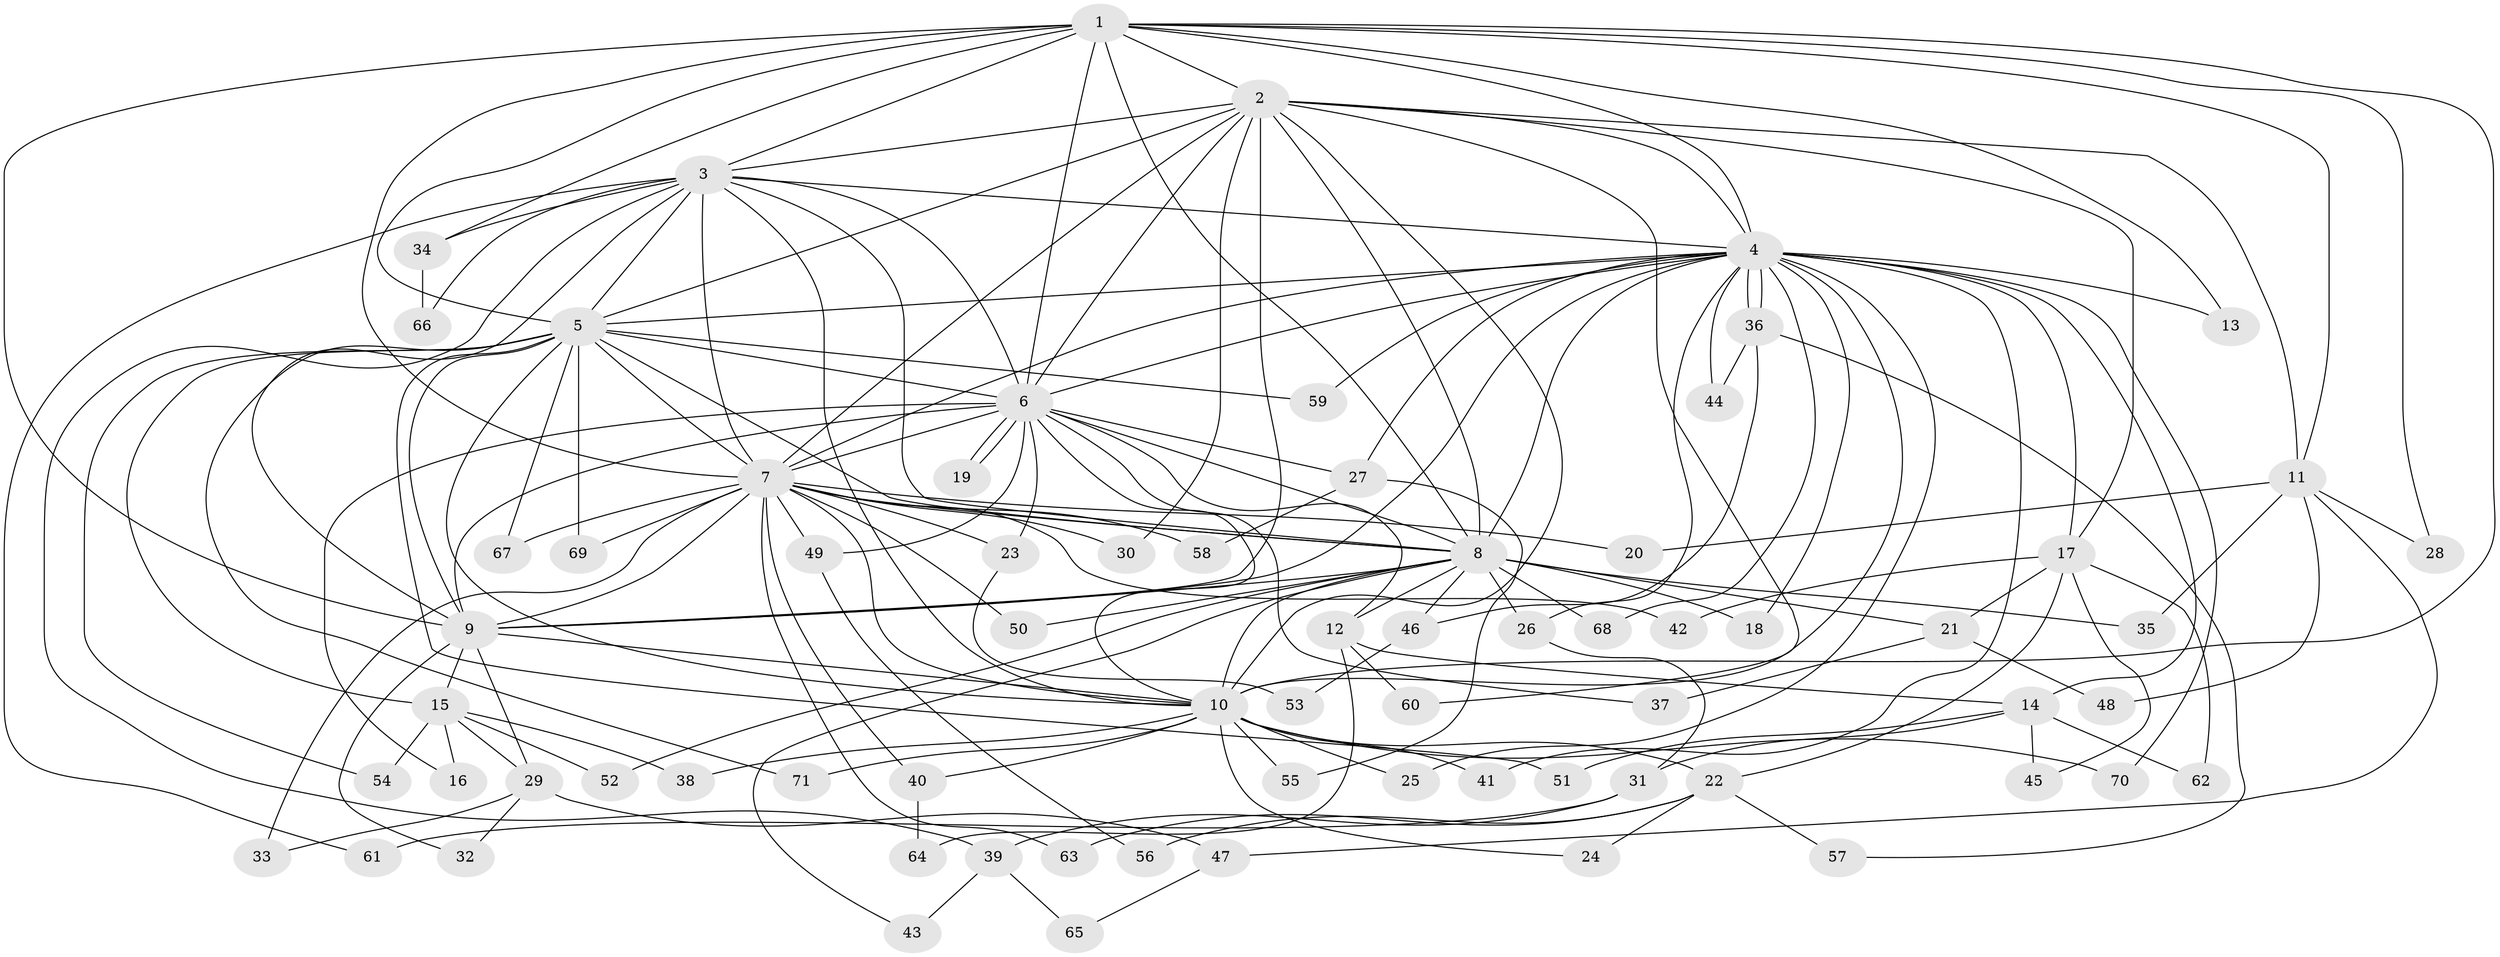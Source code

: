 // coarse degree distribution, {9: 0.03571428571428571, 19: 0.03571428571428571, 5: 0.03571428571428571, 2: 0.5714285714285714, 1: 0.17857142857142858, 4: 0.03571428571428571, 7: 0.07142857142857142, 12: 0.03571428571428571}
// Generated by graph-tools (version 1.1) at 2025/49/03/04/25 21:49:46]
// undirected, 71 vertices, 167 edges
graph export_dot {
graph [start="1"]
  node [color=gray90,style=filled];
  1;
  2;
  3;
  4;
  5;
  6;
  7;
  8;
  9;
  10;
  11;
  12;
  13;
  14;
  15;
  16;
  17;
  18;
  19;
  20;
  21;
  22;
  23;
  24;
  25;
  26;
  27;
  28;
  29;
  30;
  31;
  32;
  33;
  34;
  35;
  36;
  37;
  38;
  39;
  40;
  41;
  42;
  43;
  44;
  45;
  46;
  47;
  48;
  49;
  50;
  51;
  52;
  53;
  54;
  55;
  56;
  57;
  58;
  59;
  60;
  61;
  62;
  63;
  64;
  65;
  66;
  67;
  68;
  69;
  70;
  71;
  1 -- 2;
  1 -- 3;
  1 -- 4;
  1 -- 5;
  1 -- 6;
  1 -- 7;
  1 -- 8;
  1 -- 9;
  1 -- 10;
  1 -- 11;
  1 -- 13;
  1 -- 28;
  1 -- 34;
  2 -- 3;
  2 -- 4;
  2 -- 5;
  2 -- 6;
  2 -- 7;
  2 -- 8;
  2 -- 9;
  2 -- 10;
  2 -- 11;
  2 -- 17;
  2 -- 30;
  2 -- 60;
  3 -- 4;
  3 -- 5;
  3 -- 6;
  3 -- 7;
  3 -- 8;
  3 -- 9;
  3 -- 10;
  3 -- 34;
  3 -- 39;
  3 -- 61;
  3 -- 66;
  4 -- 5;
  4 -- 6;
  4 -- 7;
  4 -- 8;
  4 -- 9;
  4 -- 10;
  4 -- 13;
  4 -- 14;
  4 -- 17;
  4 -- 18;
  4 -- 25;
  4 -- 26;
  4 -- 27;
  4 -- 36;
  4 -- 36;
  4 -- 41;
  4 -- 44;
  4 -- 59;
  4 -- 68;
  4 -- 70;
  5 -- 6;
  5 -- 7;
  5 -- 8;
  5 -- 9;
  5 -- 10;
  5 -- 15;
  5 -- 51;
  5 -- 54;
  5 -- 59;
  5 -- 67;
  5 -- 69;
  5 -- 71;
  6 -- 7;
  6 -- 8;
  6 -- 9;
  6 -- 10;
  6 -- 12;
  6 -- 16;
  6 -- 19;
  6 -- 19;
  6 -- 23;
  6 -- 27;
  6 -- 37;
  6 -- 49;
  7 -- 8;
  7 -- 9;
  7 -- 10;
  7 -- 20;
  7 -- 23;
  7 -- 30;
  7 -- 33;
  7 -- 40;
  7 -- 42;
  7 -- 49;
  7 -- 50;
  7 -- 58;
  7 -- 63;
  7 -- 67;
  7 -- 69;
  8 -- 9;
  8 -- 10;
  8 -- 12;
  8 -- 18;
  8 -- 21;
  8 -- 26;
  8 -- 35;
  8 -- 43;
  8 -- 46;
  8 -- 50;
  8 -- 52;
  8 -- 68;
  9 -- 10;
  9 -- 15;
  9 -- 29;
  9 -- 32;
  10 -- 22;
  10 -- 24;
  10 -- 25;
  10 -- 38;
  10 -- 40;
  10 -- 41;
  10 -- 55;
  10 -- 70;
  10 -- 71;
  11 -- 20;
  11 -- 28;
  11 -- 35;
  11 -- 47;
  11 -- 48;
  12 -- 14;
  12 -- 60;
  12 -- 64;
  14 -- 31;
  14 -- 45;
  14 -- 51;
  14 -- 62;
  15 -- 16;
  15 -- 29;
  15 -- 38;
  15 -- 52;
  15 -- 54;
  17 -- 21;
  17 -- 22;
  17 -- 42;
  17 -- 45;
  17 -- 62;
  21 -- 37;
  21 -- 48;
  22 -- 24;
  22 -- 56;
  22 -- 57;
  22 -- 63;
  23 -- 53;
  26 -- 31;
  27 -- 55;
  27 -- 58;
  29 -- 32;
  29 -- 33;
  29 -- 47;
  31 -- 39;
  31 -- 61;
  34 -- 66;
  36 -- 44;
  36 -- 46;
  36 -- 57;
  39 -- 43;
  39 -- 65;
  40 -- 64;
  46 -- 53;
  47 -- 65;
  49 -- 56;
}
